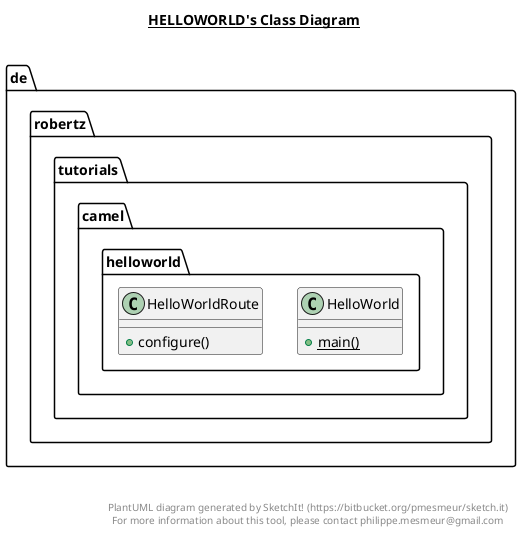 @startuml

title __HELLOWORLD's Class Diagram__\n

  namespace de.robertz.tutorials.camel.helloworld {
    class de.robertz.tutorials.camel.helloworld.HelloWorld {
        {static} + main()
    }
  }
  

  namespace de.robertz.tutorials.camel.helloworld {
    class de.robertz.tutorials.camel.helloworld.HelloWorldRoute {
        + configure()
    }
  }
  



right footer


PlantUML diagram generated by SketchIt! (https://bitbucket.org/pmesmeur/sketch.it)
For more information about this tool, please contact philippe.mesmeur@gmail.com
endfooter

@enduml
